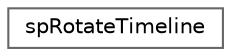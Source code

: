 digraph "类继承关系图"
{
 // LATEX_PDF_SIZE
  bgcolor="transparent";
  edge [fontname=Helvetica,fontsize=10,labelfontname=Helvetica,labelfontsize=10];
  node [fontname=Helvetica,fontsize=10,shape=box,height=0.2,width=0.4];
  rankdir="LR";
  Node0 [id="Node000000",label="spRotateTimeline",height=0.2,width=0.4,color="grey40", fillcolor="white", style="filled",URL="$structsp_rotate_timeline.html",tooltip=" "];
}

